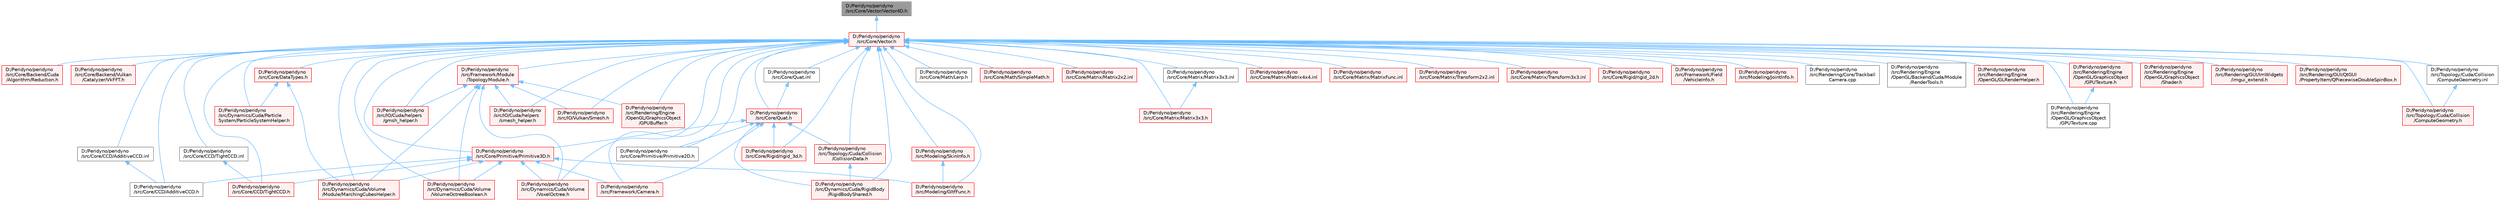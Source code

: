 digraph "D:/Peridyno/peridyno/src/Core/Vector/Vector4D.h"
{
 // LATEX_PDF_SIZE
  bgcolor="transparent";
  edge [fontname=Helvetica,fontsize=10,labelfontname=Helvetica,labelfontsize=10];
  node [fontname=Helvetica,fontsize=10,shape=box,height=0.2,width=0.4];
  Node1 [id="Node000001",label="D:/Peridyno/peridyno\l/src/Core/Vector/Vector4D.h",height=0.2,width=0.4,color="gray40", fillcolor="grey60", style="filled", fontcolor="black",tooltip=" "];
  Node1 -> Node2 [id="edge1_Node000001_Node000002",dir="back",color="steelblue1",style="solid",tooltip=" "];
  Node2 [id="Node000002",label="D:/Peridyno/peridyno\l/src/Core/Vector.h",height=0.2,width=0.4,color="red", fillcolor="#FFF0F0", style="filled",URL="$_vector_8h.html",tooltip=" "];
  Node2 -> Node3 [id="edge2_Node000002_Node000003",dir="back",color="steelblue1",style="solid",tooltip=" "];
  Node3 [id="Node000003",label="D:/Peridyno/peridyno\l/src/Core/Backend/Cuda\l/Algorithm/Reduction.h",height=0.2,width=0.4,color="red", fillcolor="#FFF0F0", style="filled",URL="$_reduction_8h.html",tooltip=" "];
  Node2 -> Node50 [id="edge3_Node000002_Node000050",dir="back",color="steelblue1",style="solid",tooltip=" "];
  Node50 [id="Node000050",label="D:/Peridyno/peridyno\l/src/Core/Backend/Vulkan\l/Catalyzer/VkFFT.h",height=0.2,width=0.4,color="red", fillcolor="#FFF0F0", style="filled",URL="$_vk_f_f_t_8h.html",tooltip=" "];
  Node2 -> Node52 [id="edge4_Node000002_Node000052",dir="back",color="steelblue1",style="solid",tooltip=" "];
  Node52 [id="Node000052",label="D:/Peridyno/peridyno\l/src/Core/CCD/AdditiveCCD.h",height=0.2,width=0.4,color="grey40", fillcolor="white", style="filled",URL="$_additive_c_c_d_8h.html",tooltip=" "];
  Node2 -> Node53 [id="edge5_Node000002_Node000053",dir="back",color="steelblue1",style="solid",tooltip=" "];
  Node53 [id="Node000053",label="D:/Peridyno/peridyno\l/src/Core/CCD/AdditiveCCD.inl",height=0.2,width=0.4,color="grey40", fillcolor="white", style="filled",URL="$_additive_c_c_d_8inl.html",tooltip=" "];
  Node53 -> Node52 [id="edge6_Node000053_Node000052",dir="back",color="steelblue1",style="solid",tooltip=" "];
  Node2 -> Node54 [id="edge7_Node000002_Node000054",dir="back",color="steelblue1",style="solid",tooltip=" "];
  Node54 [id="Node000054",label="D:/Peridyno/peridyno\l/src/Core/CCD/TightCCD.h",height=0.2,width=0.4,color="red", fillcolor="#FFF0F0", style="filled",URL="$_tight_c_c_d_8h.html",tooltip=" "];
  Node2 -> Node57 [id="edge8_Node000002_Node000057",dir="back",color="steelblue1",style="solid",tooltip=" "];
  Node57 [id="Node000057",label="D:/Peridyno/peridyno\l/src/Core/CCD/TightCCD.inl",height=0.2,width=0.4,color="grey40", fillcolor="white", style="filled",URL="$_tight_c_c_d_8inl.html",tooltip=" "];
  Node57 -> Node54 [id="edge9_Node000057_Node000054",dir="back",color="steelblue1",style="solid",tooltip=" "];
  Node2 -> Node58 [id="edge10_Node000002_Node000058",dir="back",color="steelblue1",style="solid",tooltip=" "];
  Node58 [id="Node000058",label="D:/Peridyno/peridyno\l/src/Core/DataTypes.h",height=0.2,width=0.4,color="red", fillcolor="#FFF0F0", style="filled",URL="$_data_types_8h.html",tooltip=" "];
  Node58 -> Node59 [id="edge11_Node000058_Node000059",dir="back",color="steelblue1",style="solid",tooltip=" "];
  Node59 [id="Node000059",label="D:/Peridyno/peridyno\l/src/Dynamics/Cuda/Particle\lSystem/ParticleSystemHelper.h",height=0.2,width=0.4,color="red", fillcolor="#FFF0F0", style="filled",URL="$_particle_system_helper_8h.html",tooltip=" "];
  Node58 -> Node65 [id="edge12_Node000058_Node000065",dir="back",color="steelblue1",style="solid",tooltip=" "];
  Node65 [id="Node000065",label="D:/Peridyno/peridyno\l/src/Dynamics/Cuda/Volume\l/Module/MarchingCubesHelper.h",height=0.2,width=0.4,color="red", fillcolor="#FFF0F0", style="filled",URL="$_marching_cubes_helper_8h.html",tooltip=" "];
  Node2 -> Node592 [id="edge13_Node000002_Node000592",dir="back",color="steelblue1",style="solid",tooltip=" "];
  Node592 [id="Node000592",label="D:/Peridyno/peridyno\l/src/Core/Math/Lerp.h",height=0.2,width=0.4,color="grey40", fillcolor="white", style="filled",URL="$_lerp_8h.html",tooltip=" "];
  Node2 -> Node593 [id="edge14_Node000002_Node000593",dir="back",color="steelblue1",style="solid",tooltip=" "];
  Node593 [id="Node000593",label="D:/Peridyno/peridyno\l/src/Core/Math/SimpleMath.h",height=0.2,width=0.4,color="red", fillcolor="#FFF0F0", style="filled",URL="$_simple_math_8h.html",tooltip=" "];
  Node2 -> Node710 [id="edge15_Node000002_Node000710",dir="back",color="steelblue1",style="solid",tooltip=" "];
  Node710 [id="Node000710",label="D:/Peridyno/peridyno\l/src/Core/Matrix/Matrix2x2.inl",height=0.2,width=0.4,color="red", fillcolor="#FFF0F0", style="filled",URL="$_matrix2x2_8inl.html",tooltip=" "];
  Node2 -> Node728 [id="edge16_Node000002_Node000728",dir="back",color="steelblue1",style="solid",tooltip=" "];
  Node728 [id="Node000728",label="D:/Peridyno/peridyno\l/src/Core/Matrix/Matrix3x3.h",height=0.2,width=0.4,color="red", fillcolor="#FFF0F0", style="filled",URL="$_matrix3x3_8h.html",tooltip=" "];
  Node2 -> Node729 [id="edge17_Node000002_Node000729",dir="back",color="steelblue1",style="solid",tooltip=" "];
  Node729 [id="Node000729",label="D:/Peridyno/peridyno\l/src/Core/Matrix/Matrix3x3.inl",height=0.2,width=0.4,color="grey40", fillcolor="white", style="filled",URL="$_matrix3x3_8inl.html",tooltip=" "];
  Node729 -> Node728 [id="edge18_Node000729_Node000728",dir="back",color="steelblue1",style="solid",tooltip=" "];
  Node2 -> Node730 [id="edge19_Node000002_Node000730",dir="back",color="steelblue1",style="solid",tooltip=" "];
  Node730 [id="Node000730",label="D:/Peridyno/peridyno\l/src/Core/Matrix/Matrix4x4.inl",height=0.2,width=0.4,color="red", fillcolor="#FFF0F0", style="filled",URL="$_matrix4x4_8inl.html",tooltip=" "];
  Node2 -> Node714 [id="edge20_Node000002_Node000714",dir="back",color="steelblue1",style="solid",tooltip=" "];
  Node714 [id="Node000714",label="D:/Peridyno/peridyno\l/src/Core/Matrix/MatrixFunc.inl",height=0.2,width=0.4,color="red", fillcolor="#FFF0F0", style="filled",URL="$_matrix_func_8inl.html",tooltip=" "];
  Node2 -> Node732 [id="edge21_Node000002_Node000732",dir="back",color="steelblue1",style="solid",tooltip=" "];
  Node732 [id="Node000732",label="D:/Peridyno/peridyno\l/src/Core/Matrix/Transform2x2.inl",height=0.2,width=0.4,color="red", fillcolor="#FFF0F0", style="filled",URL="$_transform2x2_8inl.html",tooltip=" "];
  Node2 -> Node733 [id="edge22_Node000002_Node000733",dir="back",color="steelblue1",style="solid",tooltip=" "];
  Node733 [id="Node000733",label="D:/Peridyno/peridyno\l/src/Core/Matrix/Transform3x3.inl",height=0.2,width=0.4,color="red", fillcolor="#FFF0F0", style="filled",URL="$_transform3x3_8inl.html",tooltip=" "];
  Node2 -> Node600 [id="edge23_Node000002_Node000600",dir="back",color="steelblue1",style="solid",tooltip=" "];
  Node600 [id="Node000600",label="D:/Peridyno/peridyno\l/src/Core/Primitive/Primitive2D.h",height=0.2,width=0.4,color="grey40", fillcolor="white", style="filled",URL="$_primitive2_d_8h.html",tooltip=" "];
  Node2 -> Node602 [id="edge24_Node000002_Node000602",dir="back",color="steelblue1",style="solid",tooltip=" "];
  Node602 [id="Node000602",label="D:/Peridyno/peridyno\l/src/Core/Primitive/Primitive3D.h",height=0.2,width=0.4,color="red", fillcolor="#FFF0F0", style="filled",URL="$_primitive3_d_8h.html",tooltip=" "];
  Node602 -> Node52 [id="edge25_Node000602_Node000052",dir="back",color="steelblue1",style="solid",tooltip=" "];
  Node602 -> Node54 [id="edge26_Node000602_Node000054",dir="back",color="steelblue1",style="solid",tooltip=" "];
  Node602 -> Node65 [id="edge27_Node000602_Node000065",dir="back",color="steelblue1",style="solid",tooltip=" "];
  Node602 -> Node348 [id="edge28_Node000602_Node000348",dir="back",color="steelblue1",style="solid",tooltip=" "];
  Node348 [id="Node000348",label="D:/Peridyno/peridyno\l/src/Dynamics/Cuda/Volume\l/VolumeOctreeBoolean.h",height=0.2,width=0.4,color="red", fillcolor="#FFF0F0", style="filled",URL="$_volume_octree_boolean_8h.html",tooltip=" "];
  Node602 -> Node497 [id="edge29_Node000602_Node000497",dir="back",color="steelblue1",style="solid",tooltip=" "];
  Node497 [id="Node000497",label="D:/Peridyno/peridyno\l/src/Dynamics/Cuda/Volume\l/VoxelOctree.h",height=0.2,width=0.4,color="red", fillcolor="#FFF0F0", style="filled",URL="$_voxel_octree_8h.html",tooltip=" "];
  Node602 -> Node604 [id="edge30_Node000602_Node000604",dir="back",color="steelblue1",style="solid",tooltip=" "];
  Node604 [id="Node000604",label="D:/Peridyno/peridyno\l/src/Framework/Camera.h",height=0.2,width=0.4,color="red", fillcolor="#FFF0F0", style="filled",URL="$_framework_2_camera_8h.html",tooltip=" "];
  Node602 -> Node548 [id="edge31_Node000602_Node000548",dir="back",color="steelblue1",style="solid",tooltip=" "];
  Node548 [id="Node000548",label="D:/Peridyno/peridyno\l/src/Modeling/GltfFunc.h",height=0.2,width=0.4,color="red", fillcolor="#FFF0F0", style="filled",URL="$_gltf_func_8h.html",tooltip=" "];
  Node2 -> Node715 [id="edge32_Node000002_Node000715",dir="back",color="steelblue1",style="solid",tooltip=" "];
  Node715 [id="Node000715",label="D:/Peridyno/peridyno\l/src/Core/Quat.h",height=0.2,width=0.4,color="red", fillcolor="#FFF0F0", style="filled",URL="$_quat_8h.html",tooltip="Implementation of quaternion."];
  Node715 -> Node600 [id="edge33_Node000715_Node000600",dir="back",color="steelblue1",style="solid",tooltip=" "];
  Node715 -> Node602 [id="edge34_Node000715_Node000602",dir="back",color="steelblue1",style="solid",tooltip=" "];
  Node715 -> Node718 [id="edge35_Node000715_Node000718",dir="back",color="steelblue1",style="solid",tooltip=" "];
  Node718 [id="Node000718",label="D:/Peridyno/peridyno\l/src/Core/Rigid/rigid_3d.h",height=0.2,width=0.4,color="red", fillcolor="#FFF0F0", style="filled",URL="$rigid__3d_8h.html",tooltip=" "];
  Node715 -> Node720 [id="edge36_Node000715_Node000720",dir="back",color="steelblue1",style="solid",tooltip=" "];
  Node720 [id="Node000720",label="D:/Peridyno/peridyno\l/src/Dynamics/Cuda/RigidBody\l/RigidBodyShared.h",height=0.2,width=0.4,color="red", fillcolor="#FFF0F0", style="filled",URL="$_rigid_body_shared_8h.html",tooltip=" "];
  Node715 -> Node604 [id="edge37_Node000715_Node000604",dir="back",color="steelblue1",style="solid",tooltip=" "];
  Node715 -> Node721 [id="edge38_Node000715_Node000721",dir="back",color="steelblue1",style="solid",tooltip=" "];
  Node721 [id="Node000721",label="D:/Peridyno/peridyno\l/src/Topology/Cuda/Collision\l/CollisionData.h",height=0.2,width=0.4,color="red", fillcolor="#FFF0F0", style="filled",URL="$_collision_data_8h.html",tooltip=" "];
  Node721 -> Node720 [id="edge39_Node000721_Node000720",dir="back",color="steelblue1",style="solid",tooltip=" "];
  Node2 -> Node722 [id="edge40_Node000002_Node000722",dir="back",color="steelblue1",style="solid",tooltip=" "];
  Node722 [id="Node000722",label="D:/Peridyno/peridyno\l/src/Core/Quat.inl",height=0.2,width=0.4,color="grey40", fillcolor="white", style="filled",URL="$_quat_8inl.html",tooltip=" "];
  Node722 -> Node715 [id="edge41_Node000722_Node000715",dir="back",color="steelblue1",style="solid",tooltip=" "];
  Node2 -> Node723 [id="edge42_Node000002_Node000723",dir="back",color="steelblue1",style="solid",tooltip=" "];
  Node723 [id="Node000723",label="D:/Peridyno/peridyno\l/src/Core/Rigid/rigid_2d.h",height=0.2,width=0.4,color="red", fillcolor="#FFF0F0", style="filled",URL="$rigid__2d_8h.html",tooltip=" "];
  Node2 -> Node718 [id="edge43_Node000002_Node000718",dir="back",color="steelblue1",style="solid",tooltip=" "];
  Node2 -> Node59 [id="edge44_Node000002_Node000059",dir="back",color="steelblue1",style="solid",tooltip=" "];
  Node2 -> Node720 [id="edge45_Node000002_Node000720",dir="back",color="steelblue1",style="solid",tooltip=" "];
  Node2 -> Node65 [id="edge46_Node000002_Node000065",dir="back",color="steelblue1",style="solid",tooltip=" "];
  Node2 -> Node348 [id="edge47_Node000002_Node000348",dir="back",color="steelblue1",style="solid",tooltip=" "];
  Node2 -> Node497 [id="edge48_Node000002_Node000497",dir="back",color="steelblue1",style="solid",tooltip=" "];
  Node2 -> Node604 [id="edge49_Node000002_Node000604",dir="back",color="steelblue1",style="solid",tooltip=" "];
  Node2 -> Node725 [id="edge50_Node000002_Node000725",dir="back",color="steelblue1",style="solid",tooltip=" "];
  Node725 [id="Node000725",label="D:/Peridyno/peridyno\l/src/Framework/Field\l/VehicleInfo.h",height=0.2,width=0.4,color="red", fillcolor="#FFF0F0", style="filled",URL="$_vehicle_info_8h.html",tooltip=" "];
  Node2 -> Node496 [id="edge51_Node000002_Node000496",dir="back",color="steelblue1",style="solid",tooltip=" "];
  Node496 [id="Node000496",label="D:/Peridyno/peridyno\l/src/Framework/Module\l/TopologyModule.h",height=0.2,width=0.4,color="red", fillcolor="#FFF0F0", style="filled",URL="$_topology_module_8h.html",tooltip=" "];
  Node496 -> Node65 [id="edge52_Node000496_Node000065",dir="back",color="steelblue1",style="solid",tooltip=" "];
  Node496 -> Node348 [id="edge53_Node000496_Node000348",dir="back",color="steelblue1",style="solid",tooltip=" "];
  Node496 -> Node497 [id="edge54_Node000496_Node000497",dir="back",color="steelblue1",style="solid",tooltip=" "];
  Node496 -> Node498 [id="edge55_Node000496_Node000498",dir="back",color="steelblue1",style="solid",tooltip=" "];
  Node498 [id="Node000498",label="D:/Peridyno/peridyno\l/src/IO/Cuda/helpers\l/gmsh_helper.h",height=0.2,width=0.4,color="red", fillcolor="#FFF0F0", style="filled",URL="$gmsh__helper_8h.html",tooltip=" "];
  Node496 -> Node500 [id="edge56_Node000496_Node000500",dir="back",color="steelblue1",style="solid",tooltip=" "];
  Node500 [id="Node000500",label="D:/Peridyno/peridyno\l/src/IO/Cuda/helpers\l/smesh_helper.h",height=0.2,width=0.4,color="red", fillcolor="#FFF0F0", style="filled",URL="$smesh__helper_8h.html",tooltip=" "];
  Node496 -> Node502 [id="edge57_Node000496_Node000502",dir="back",color="steelblue1",style="solid",tooltip=" "];
  Node502 [id="Node000502",label="D:/Peridyno/peridyno\l/src/IO/Vulkan/Smesh.h",height=0.2,width=0.4,color="red", fillcolor="#FFF0F0", style="filled",URL="$_smesh_8h.html",tooltip=" "];
  Node496 -> Node504 [id="edge58_Node000496_Node000504",dir="back",color="steelblue1",style="solid",tooltip=" "];
  Node504 [id="Node000504",label="D:/Peridyno/peridyno\l/src/Rendering/Engine\l/OpenGL/GraphicsObject\l/GPUBuffer.h",height=0.2,width=0.4,color="red", fillcolor="#FFF0F0", style="filled",URL="$_g_p_u_buffer_8h.html",tooltip=" "];
  Node2 -> Node498 [id="edge59_Node000002_Node000498",dir="back",color="steelblue1",style="solid",tooltip=" "];
  Node2 -> Node500 [id="edge60_Node000002_Node000500",dir="back",color="steelblue1",style="solid",tooltip=" "];
  Node2 -> Node502 [id="edge61_Node000002_Node000502",dir="back",color="steelblue1",style="solid",tooltip=" "];
  Node2 -> Node548 [id="edge62_Node000002_Node000548",dir="back",color="steelblue1",style="solid",tooltip=" "];
  Node2 -> Node584 [id="edge63_Node000002_Node000584",dir="back",color="steelblue1",style="solid",tooltip=" "];
  Node584 [id="Node000584",label="D:/Peridyno/peridyno\l/src/Modeling/JointInfo.h",height=0.2,width=0.4,color="red", fillcolor="#FFF0F0", style="filled",URL="$_joint_info_8h.html",tooltip=" "];
  Node2 -> Node549 [id="edge64_Node000002_Node000549",dir="back",color="steelblue1",style="solid",tooltip=" "];
  Node549 [id="Node000549",label="D:/Peridyno/peridyno\l/src/Modeling/SkinInfo.h",height=0.2,width=0.4,color="red", fillcolor="#FFF0F0", style="filled",URL="$_skin_info_8h.html",tooltip=" "];
  Node549 -> Node548 [id="edge65_Node000549_Node000548",dir="back",color="steelblue1",style="solid",tooltip=" "];
  Node2 -> Node734 [id="edge66_Node000002_Node000734",dir="back",color="steelblue1",style="solid",tooltip=" "];
  Node734 [id="Node000734",label="D:/Peridyno/peridyno\l/src/Rendering/Core/Trackball\lCamera.cpp",height=0.2,width=0.4,color="grey40", fillcolor="white", style="filled",URL="$_trackball_camera_8cpp.html",tooltip=" "];
  Node2 -> Node735 [id="edge67_Node000002_Node000735",dir="back",color="steelblue1",style="solid",tooltip=" "];
  Node735 [id="Node000735",label="D:/Peridyno/peridyno\l/src/Rendering/Engine\l/OpenGL/Backend/Cuda/Module\l/RenderTools.h",height=0.2,width=0.4,color="grey40", fillcolor="white", style="filled",URL="$_render_tools_8h.html",tooltip=" "];
  Node2 -> Node736 [id="edge68_Node000002_Node000736",dir="back",color="steelblue1",style="solid",tooltip=" "];
  Node736 [id="Node000736",label="D:/Peridyno/peridyno\l/src/Rendering/Engine\l/OpenGL/GLRenderHelper.h",height=0.2,width=0.4,color="red", fillcolor="#FFF0F0", style="filled",URL="$_g_l_render_helper_8h.html",tooltip=" "];
  Node2 -> Node504 [id="edge69_Node000002_Node000504",dir="back",color="steelblue1",style="solid",tooltip=" "];
  Node2 -> Node738 [id="edge70_Node000002_Node000738",dir="back",color="steelblue1",style="solid",tooltip=" "];
  Node738 [id="Node000738",label="D:/Peridyno/peridyno\l/src/Rendering/Engine\l/OpenGL/GraphicsObject\l/GPUTexture.cpp",height=0.2,width=0.4,color="grey40", fillcolor="white", style="filled",URL="$_g_p_u_texture_8cpp.html",tooltip=" "];
  Node2 -> Node739 [id="edge71_Node000002_Node000739",dir="back",color="steelblue1",style="solid",tooltip=" "];
  Node739 [id="Node000739",label="D:/Peridyno/peridyno\l/src/Rendering/Engine\l/OpenGL/GraphicsObject\l/GPUTexture.h",height=0.2,width=0.4,color="red", fillcolor="#FFF0F0", style="filled",URL="$_g_p_u_texture_8h.html",tooltip=" "];
  Node739 -> Node738 [id="edge72_Node000739_Node000738",dir="back",color="steelblue1",style="solid",tooltip=" "];
  Node2 -> Node740 [id="edge73_Node000002_Node000740",dir="back",color="steelblue1",style="solid",tooltip=" "];
  Node740 [id="Node000740",label="D:/Peridyno/peridyno\l/src/Rendering/Engine\l/OpenGL/GraphicsObject\l/Shader.h",height=0.2,width=0.4,color="red", fillcolor="#FFF0F0", style="filled",URL="$_shader_8h.html",tooltip=" "];
  Node2 -> Node585 [id="edge74_Node000002_Node000585",dir="back",color="steelblue1",style="solid",tooltip=" "];
  Node585 [id="Node000585",label="D:/Peridyno/peridyno\l/src/Rendering/GUI/ImWidgets\l/imgui_extend.h",height=0.2,width=0.4,color="red", fillcolor="#FFF0F0", style="filled",URL="$imgui__extend_8h.html",tooltip=" "];
  Node2 -> Node676 [id="edge75_Node000002_Node000676",dir="back",color="steelblue1",style="solid",tooltip=" "];
  Node676 [id="Node000676",label="D:/Peridyno/peridyno\l/src/Rendering/GUI/QtGUI\l/PropertyItem/QPiecewiseDoubleSpinBox.h",height=0.2,width=0.4,color="red", fillcolor="#FFF0F0", style="filled",URL="$_q_piecewise_double_spin_box_8h.html",tooltip=" "];
  Node2 -> Node721 [id="edge76_Node000002_Node000721",dir="back",color="steelblue1",style="solid",tooltip=" "];
  Node2 -> Node726 [id="edge77_Node000002_Node000726",dir="back",color="steelblue1",style="solid",tooltip=" "];
  Node726 [id="Node000726",label="D:/Peridyno/peridyno\l/src/Topology/Cuda/Collision\l/ComputeGeometry.h",height=0.2,width=0.4,color="red", fillcolor="#FFF0F0", style="filled",URL="$_compute_geometry_8h.html",tooltip=" "];
  Node2 -> Node727 [id="edge78_Node000002_Node000727",dir="back",color="steelblue1",style="solid",tooltip=" "];
  Node727 [id="Node000727",label="D:/Peridyno/peridyno\l/src/Topology/Cuda/Collision\l/ComputeGeometry.inl",height=0.2,width=0.4,color="grey40", fillcolor="white", style="filled",URL="$_compute_geometry_8inl.html",tooltip=" "];
  Node727 -> Node726 [id="edge79_Node000727_Node000726",dir="back",color="steelblue1",style="solid",tooltip=" "];
}
